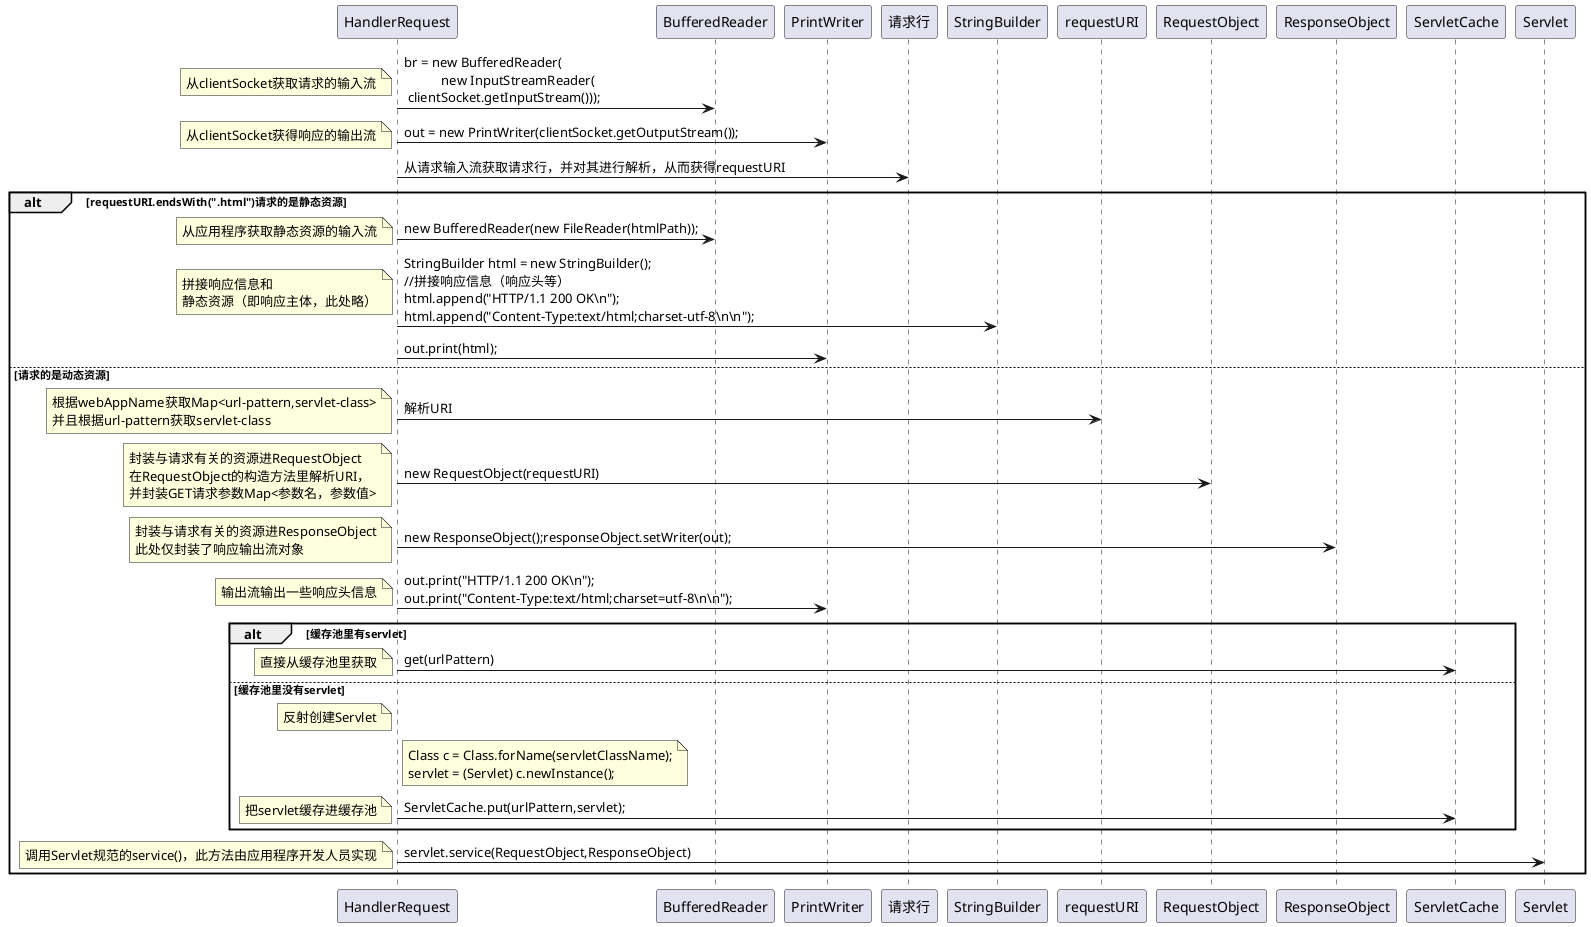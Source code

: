 @startuml
participant HandlerRequest
participant BufferedReader
participant PrintWriter
participant 请求行
participant StringBuilder
HandlerRequest -> BufferedReader : br = new BufferedReader(\n           new InputStreamReader(\n clientSocket.getInputStream()));
note left
从clientSocket获取请求的输入流
end note
HandlerRequest -> PrintWriter : out = new PrintWriter(clientSocket.getOutputStream());
note left
从clientSocket获得响应的输出流
end note
HandlerRequest -> 请求行:从请求输入流获取请求行，并对其进行解析，从而获得requestURI

alt requestURI.endsWith(".html")请求的是静态资源
HandlerRequest -> BufferedReader : new BufferedReader(new FileReader(htmlPath));
note left
从应用程序获取静态资源的输入流
end note
HandlerRequest -> StringBuilder:StringBuilder html = new StringBuilder();\n//拼接响应信息（响应头等）\nhtml.append("HTTP/1.1 200 OK\\n");\nhtml.append("Content-Type:text/html;charset-utf-8\\n\\n");
note left
拼接响应信息和
静态资源（即响应主体，此处略）
end note
HandlerRequest -> PrintWriter :out.print(html);



else 请求的是动态资源
HandlerRequest -> requestURI: 解析URI
note left :根据webAppName获取Map<url-pattern,servlet-class>\n并且根据url-pattern获取servlet-class
HandlerRequest -> RequestObject : new RequestObject(requestURI)
note left
封装与请求有关的资源进RequestObject
在RequestObject的构造方法里解析URI，
并封装GET请求参数Map<参数名，参数值>
end note
HandlerRequest -> ResponseObject : new ResponseObject();responseObject.setWriter(out);

note left
封装与请求有关的资源进ResponseObject
此处仅封装了响应输出流对象
end note

HandlerRequest ->PrintWriter :out.print("HTTP/1.1 200 OK\\n");\nout.print("Content-Type:text/html;charset=utf-8\\n\\n");
note left: 输出流输出一些响应头信息

alt 缓存池里有servlet

HandlerRequest -> ServletCache : get(urlPattern)
note left
直接从缓存池里获取
end note

else 缓存池里没有servlet

note left HandlerRequest: 反射创建Servlet
note right HandlerRequest:Class c = Class.forName(servletClassName);\nservlet = (Servlet) c.newInstance();
HandlerRequest -> ServletCache : ServletCache.put(urlPattern,servlet);
note left : 把servlet缓存进缓存池

end
HandlerRequest -> Servlet : servlet.service(RequestObject,ResponseObject)
note left
调用Servlet规范的service()，此方法由应用程序开发人员实现
end note


end



@enduml